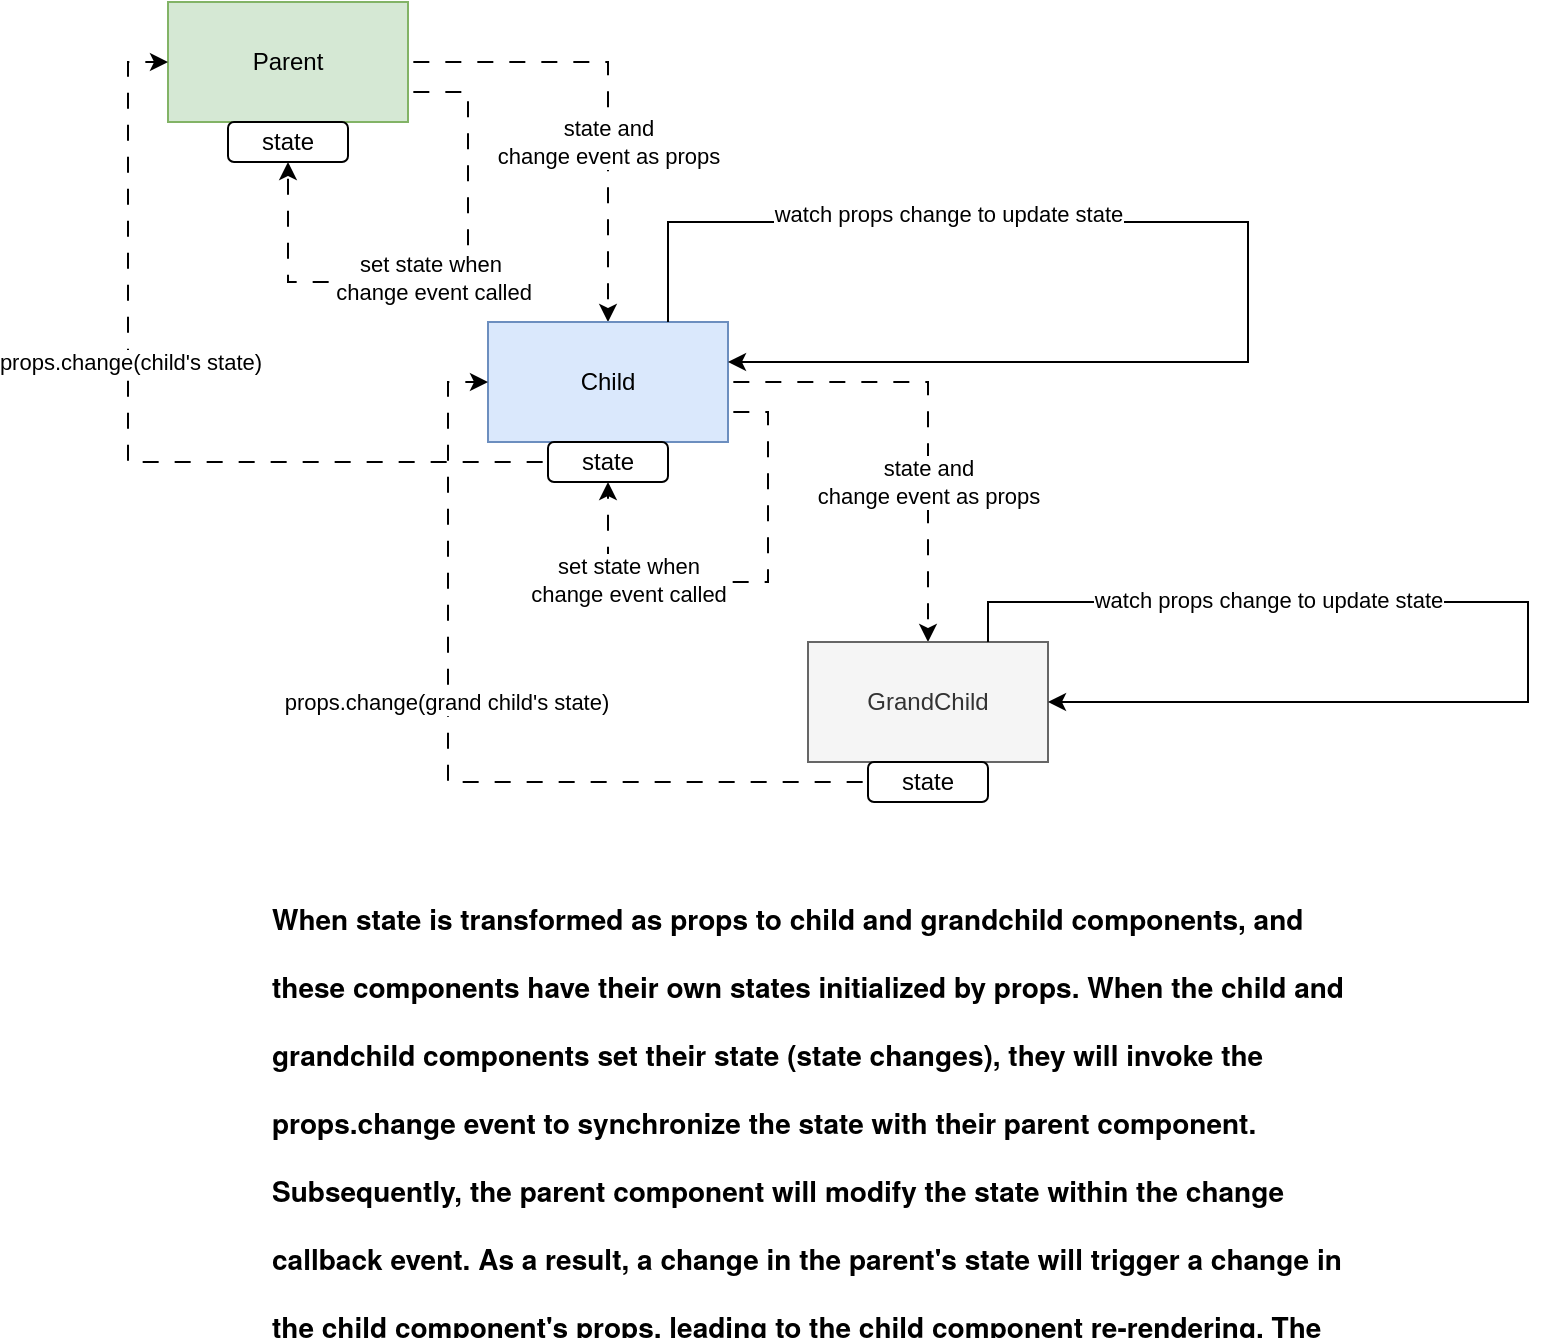 <mxfile version="24.7.7">
  <diagram name="第 1 页" id="vH1QzqS9QlZ15hlONRdw">
    <mxGraphModel dx="1114" dy="605" grid="1" gridSize="10" guides="1" tooltips="1" connect="1" arrows="1" fold="1" page="1" pageScale="1" pageWidth="827" pageHeight="1169" math="0" shadow="0">
      <root>
        <mxCell id="0" />
        <mxCell id="1" parent="0" />
        <mxCell id="Kv4apIEkA6WufgwFAct2-4" style="edgeStyle=orthogonalEdgeStyle;rounded=0;orthogonalLoop=1;jettySize=auto;html=1;entryX=0.5;entryY=0;entryDx=0;entryDy=0;flowAnimation=1;" edge="1" parent="1" source="Kv4apIEkA6WufgwFAct2-1" target="Kv4apIEkA6WufgwFAct2-2">
          <mxGeometry relative="1" as="geometry" />
        </mxCell>
        <mxCell id="Kv4apIEkA6WufgwFAct2-5" value="state and &lt;br&gt;change event as props" style="edgeLabel;html=1;align=center;verticalAlign=middle;resizable=0;points=[];" vertex="1" connectable="0" parent="Kv4apIEkA6WufgwFAct2-4">
          <mxGeometry x="0.174" y="1" relative="1" as="geometry">
            <mxPoint x="-1" y="5" as="offset" />
          </mxGeometry>
        </mxCell>
        <mxCell id="Kv4apIEkA6WufgwFAct2-23" style="edgeStyle=orthogonalEdgeStyle;rounded=0;orthogonalLoop=1;jettySize=auto;html=1;exitX=1;exitY=0.75;exitDx=0;exitDy=0;entryX=0.5;entryY=1;entryDx=0;entryDy=0;flowAnimation=1;" edge="1" parent="1" source="Kv4apIEkA6WufgwFAct2-1" target="Kv4apIEkA6WufgwFAct2-8">
          <mxGeometry relative="1" as="geometry">
            <Array as="points">
              <mxPoint x="270" y="125" />
              <mxPoint x="270" y="220" />
              <mxPoint x="180" y="220" />
            </Array>
          </mxGeometry>
        </mxCell>
        <mxCell id="Kv4apIEkA6WufgwFAct2-24" value="set state when&lt;br&gt;&amp;nbsp;change event called" style="edgeLabel;html=1;align=center;verticalAlign=middle;resizable=0;points=[];" vertex="1" connectable="0" parent="Kv4apIEkA6WufgwFAct2-23">
          <mxGeometry x="0.047" y="-2" relative="1" as="geometry">
            <mxPoint as="offset" />
          </mxGeometry>
        </mxCell>
        <mxCell id="Kv4apIEkA6WufgwFAct2-1" value="Parent" style="rounded=0;whiteSpace=wrap;html=1;fillColor=#d5e8d4;strokeColor=#82b366;" vertex="1" parent="1">
          <mxGeometry x="120" y="80" width="120" height="60" as="geometry" />
        </mxCell>
        <mxCell id="Kv4apIEkA6WufgwFAct2-6" style="edgeStyle=orthogonalEdgeStyle;rounded=0;orthogonalLoop=1;jettySize=auto;html=1;entryX=0.5;entryY=0;entryDx=0;entryDy=0;flowAnimation=1;" edge="1" parent="1" source="Kv4apIEkA6WufgwFAct2-2" target="Kv4apIEkA6WufgwFAct2-3">
          <mxGeometry relative="1" as="geometry" />
        </mxCell>
        <mxCell id="Kv4apIEkA6WufgwFAct2-7" value="state and &lt;br&gt;change event as props" style="edgeLabel;html=1;align=center;verticalAlign=middle;resizable=0;points=[];" vertex="1" connectable="0" parent="Kv4apIEkA6WufgwFAct2-6">
          <mxGeometry x="0.035" y="-1" relative="1" as="geometry">
            <mxPoint x="1" y="31" as="offset" />
          </mxGeometry>
        </mxCell>
        <mxCell id="Kv4apIEkA6WufgwFAct2-26" style="edgeStyle=orthogonalEdgeStyle;rounded=0;orthogonalLoop=1;jettySize=auto;html=1;exitX=1;exitY=0.75;exitDx=0;exitDy=0;entryX=0.5;entryY=1;entryDx=0;entryDy=0;flowAnimation=1;" edge="1" parent="1" source="Kv4apIEkA6WufgwFAct2-2" target="Kv4apIEkA6WufgwFAct2-9">
          <mxGeometry relative="1" as="geometry">
            <Array as="points">
              <mxPoint x="420" y="285" />
              <mxPoint x="420" y="370" />
              <mxPoint x="340" y="370" />
            </Array>
          </mxGeometry>
        </mxCell>
        <mxCell id="Kv4apIEkA6WufgwFAct2-28" value="set state when&lt;br&gt;change event called" style="edgeLabel;html=1;align=center;verticalAlign=middle;resizable=0;points=[];" vertex="1" connectable="0" parent="Kv4apIEkA6WufgwFAct2-26">
          <mxGeometry x="0.208" y="-1" relative="1" as="geometry">
            <mxPoint x="-33" as="offset" />
          </mxGeometry>
        </mxCell>
        <mxCell id="Kv4apIEkA6WufgwFAct2-2" value="Child" style="rounded=0;whiteSpace=wrap;html=1;fillColor=#dae8fc;strokeColor=#6c8ebf;" vertex="1" parent="1">
          <mxGeometry x="280" y="240" width="120" height="60" as="geometry" />
        </mxCell>
        <mxCell id="Kv4apIEkA6WufgwFAct2-3" value="GrandChild" style="rounded=0;whiteSpace=wrap;html=1;fillColor=#f5f5f5;fontColor=#333333;strokeColor=#666666;" vertex="1" parent="1">
          <mxGeometry x="440" y="400" width="120" height="60" as="geometry" />
        </mxCell>
        <mxCell id="Kv4apIEkA6WufgwFAct2-8" value="state" style="rounded=1;whiteSpace=wrap;html=1;" vertex="1" parent="1">
          <mxGeometry x="150" y="140" width="60" height="20" as="geometry" />
        </mxCell>
        <mxCell id="Kv4apIEkA6WufgwFAct2-15" style="edgeStyle=orthogonalEdgeStyle;rounded=0;orthogonalLoop=1;jettySize=auto;html=1;entryX=0;entryY=0.5;entryDx=0;entryDy=0;flowAnimation=1;" edge="1" parent="1" source="Kv4apIEkA6WufgwFAct2-9" target="Kv4apIEkA6WufgwFAct2-1">
          <mxGeometry relative="1" as="geometry" />
        </mxCell>
        <mxCell id="Kv4apIEkA6WufgwFAct2-16" value="props.change(child&#39;s state)" style="edgeLabel;html=1;align=center;verticalAlign=middle;resizable=0;points=[];" vertex="1" connectable="0" parent="Kv4apIEkA6WufgwFAct2-15">
          <mxGeometry x="0.153" y="-1" relative="1" as="geometry">
            <mxPoint y="-12" as="offset" />
          </mxGeometry>
        </mxCell>
        <mxCell id="Kv4apIEkA6WufgwFAct2-9" value="state" style="rounded=1;whiteSpace=wrap;html=1;" vertex="1" parent="1">
          <mxGeometry x="310" y="300" width="60" height="20" as="geometry" />
        </mxCell>
        <mxCell id="Kv4apIEkA6WufgwFAct2-13" style="edgeStyle=orthogonalEdgeStyle;rounded=0;orthogonalLoop=1;jettySize=auto;html=1;entryX=0;entryY=0.5;entryDx=0;entryDy=0;flowAnimation=1;" edge="1" parent="1" source="Kv4apIEkA6WufgwFAct2-10" target="Kv4apIEkA6WufgwFAct2-2">
          <mxGeometry relative="1" as="geometry" />
        </mxCell>
        <mxCell id="Kv4apIEkA6WufgwFAct2-14" value="props.change(grand child&#39;s state)" style="edgeLabel;html=1;align=center;verticalAlign=middle;resizable=0;points=[];" vertex="1" connectable="0" parent="Kv4apIEkA6WufgwFAct2-13">
          <mxGeometry x="0.098" y="1" relative="1" as="geometry">
            <mxPoint y="-14" as="offset" />
          </mxGeometry>
        </mxCell>
        <mxCell id="Kv4apIEkA6WufgwFAct2-10" value="state" style="rounded=1;whiteSpace=wrap;html=1;" vertex="1" parent="1">
          <mxGeometry x="470" y="460" width="60" height="20" as="geometry" />
        </mxCell>
        <mxCell id="Kv4apIEkA6WufgwFAct2-17" style="edgeStyle=orthogonalEdgeStyle;rounded=0;orthogonalLoop=1;jettySize=auto;html=1;" edge="1" parent="1">
          <mxGeometry relative="1" as="geometry">
            <mxPoint x="370" y="240" as="sourcePoint" />
            <mxPoint x="400" y="260" as="targetPoint" />
            <Array as="points">
              <mxPoint x="370" y="190" />
              <mxPoint x="660" y="190" />
              <mxPoint x="660" y="260" />
            </Array>
          </mxGeometry>
        </mxCell>
        <mxCell id="Kv4apIEkA6WufgwFAct2-21" value="watch props change to update state" style="edgeLabel;html=1;align=center;verticalAlign=middle;resizable=0;points=[];" vertex="1" connectable="0" parent="Kv4apIEkA6WufgwFAct2-17">
          <mxGeometry x="-0.38" y="4" relative="1" as="geometry">
            <mxPoint x="-18" as="offset" />
          </mxGeometry>
        </mxCell>
        <mxCell id="Kv4apIEkA6WufgwFAct2-19" style="edgeStyle=orthogonalEdgeStyle;rounded=0;orthogonalLoop=1;jettySize=auto;html=1;exitX=0.75;exitY=0;exitDx=0;exitDy=0;entryX=1;entryY=0.5;entryDx=0;entryDy=0;shadow=0;" edge="1" parent="1" source="Kv4apIEkA6WufgwFAct2-3" target="Kv4apIEkA6WufgwFAct2-3">
          <mxGeometry relative="1" as="geometry">
            <Array as="points">
              <mxPoint x="530" y="380" />
              <mxPoint x="800" y="380" />
              <mxPoint x="800" y="430" />
            </Array>
          </mxGeometry>
        </mxCell>
        <mxCell id="Kv4apIEkA6WufgwFAct2-20" value="watch props change to update state" style="edgeLabel;html=1;align=center;verticalAlign=middle;resizable=0;points=[];" vertex="1" connectable="0" parent="Kv4apIEkA6WufgwFAct2-19">
          <mxGeometry x="-0.486" y="1" relative="1" as="geometry">
            <mxPoint x="11" as="offset" />
          </mxGeometry>
        </mxCell>
        <mxCell id="Kv4apIEkA6WufgwFAct2-29" value="&lt;h1 style=&quot;margin-top: 0px;&quot;&gt;&lt;p style=&quot;margin: 0px; font-variant-numeric: normal; font-variant-east-asian: normal; font-variant-alternates: normal; font-size-adjust: none; font-kerning: auto; font-optical-sizing: auto; font-feature-settings: normal; font-variation-settings: normal; font-variant-position: normal; font-stretch: normal; line-height: normal; font-family: &amp;quot;Helvetica Neue&amp;quot;;&quot; class=&quot;p1&quot;&gt;&lt;font style=&quot;font-size: 14px;&quot;&gt;When state is transformed as props to child and grandchild components, and these components have their own states initialized by props. When the child and grandchild components set their state (state changes), they will invoke the props.change event to synchronize the state with their parent component. Subsequently, the parent component will modify the state within the change callback event. As a result, a change in the parent&#39;s state will trigger a change in the child component&#39;s props, leading to the child component re-rendering. The same situation applies to the grandchild component as well.&lt;/font&gt;&lt;/p&gt;&lt;/h1&gt;" style="text;html=1;whiteSpace=wrap;overflow=hidden;rounded=0;" vertex="1" parent="1">
          <mxGeometry x="170" y="510" width="550" height="235" as="geometry" />
        </mxCell>
      </root>
    </mxGraphModel>
  </diagram>
</mxfile>
